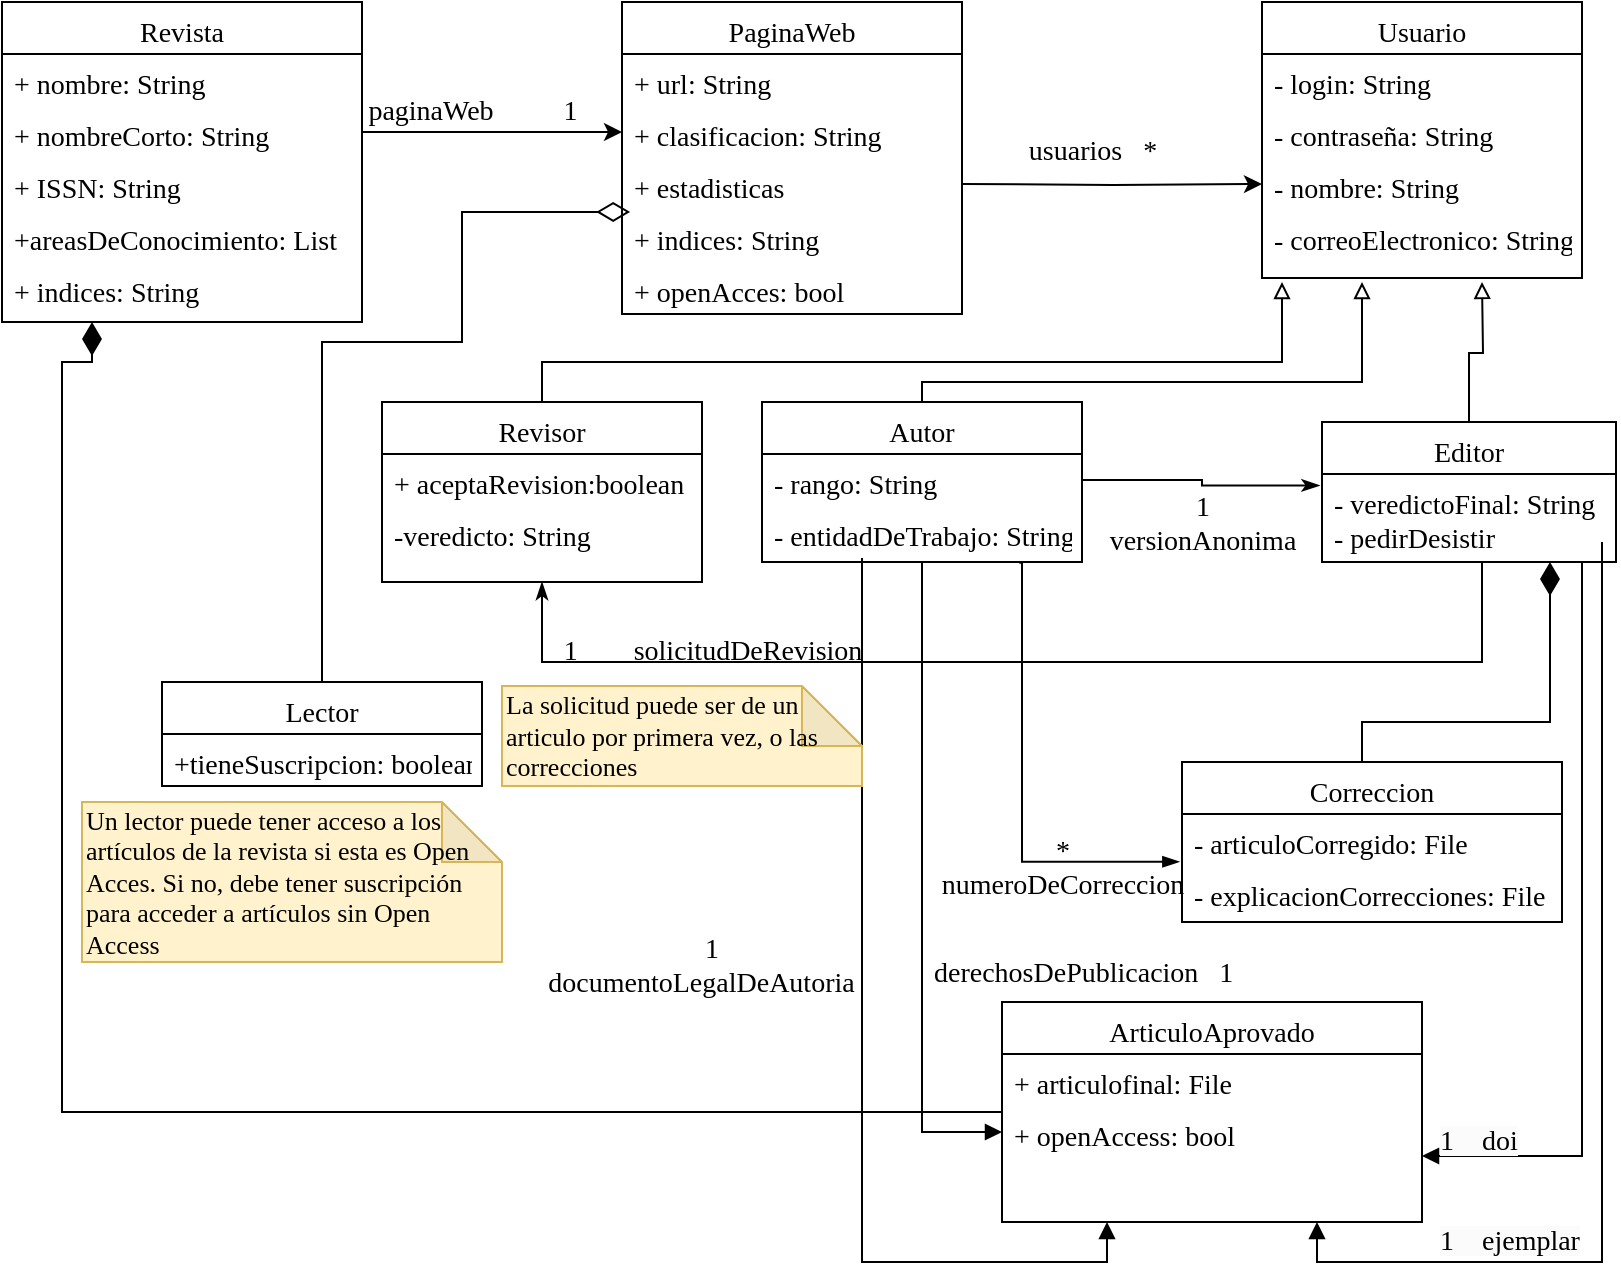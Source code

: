 <mxfile version="20.8.23" type="device"><diagram id="C5RBs43oDa-KdzZeNtuy" name="Page-1"><mxGraphModel dx="1051" dy="555" grid="1" gridSize="10" guides="1" tooltips="1" connect="1" arrows="1" fold="1" page="1" pageScale="1" pageWidth="827" pageHeight="1169" math="0" shadow="0"><root><mxCell id="WIyWlLk6GJQsqaUBKTNV-0"/><mxCell id="WIyWlLk6GJQsqaUBKTNV-1" parent="WIyWlLk6GJQsqaUBKTNV-0"/><mxCell id="zkfFHV4jXpPFQw0GAbJ--0" value="Usuario" style="swimlane;fontStyle=0;align=center;verticalAlign=top;childLayout=stackLayout;horizontal=1;startSize=26;horizontalStack=0;resizeParent=1;resizeLast=0;collapsible=1;marginBottom=0;rounded=0;shadow=0;strokeWidth=1;fontFamily=Times New Roman;fontSize=14;" parent="WIyWlLk6GJQsqaUBKTNV-1" vertex="1"><mxGeometry x="650" y="30" width="160" height="138" as="geometry"><mxRectangle x="220" y="120" width="160" height="26" as="alternateBounds"/></mxGeometry></mxCell><mxCell id="zkfFHV4jXpPFQw0GAbJ--1" value="- login: String" style="text;align=left;verticalAlign=top;spacingLeft=4;spacingRight=4;overflow=hidden;rotatable=0;points=[[0,0.5],[1,0.5]];portConstraint=eastwest;fontFamily=Times New Roman;fontSize=14;" parent="zkfFHV4jXpPFQw0GAbJ--0" vertex="1"><mxGeometry y="26" width="160" height="26" as="geometry"/></mxCell><mxCell id="zkfFHV4jXpPFQw0GAbJ--2" value="- contraseña: String" style="text;align=left;verticalAlign=top;spacingLeft=4;spacingRight=4;overflow=hidden;rotatable=0;points=[[0,0.5],[1,0.5]];portConstraint=eastwest;rounded=0;shadow=0;html=0;fontFamily=Times New Roman;fontSize=14;" parent="zkfFHV4jXpPFQw0GAbJ--0" vertex="1"><mxGeometry y="52" width="160" height="26" as="geometry"/></mxCell><mxCell id="zkfFHV4jXpPFQw0GAbJ--3" value="- nombre: String" style="text;align=left;verticalAlign=top;spacingLeft=4;spacingRight=4;overflow=hidden;rotatable=0;points=[[0,0.5],[1,0.5]];portConstraint=eastwest;rounded=0;shadow=0;html=0;fontFamily=Times New Roman;fontSize=14;" parent="zkfFHV4jXpPFQw0GAbJ--0" vertex="1"><mxGeometry y="78" width="160" height="26" as="geometry"/></mxCell><mxCell id="jLATCN010VaTycGzA8JC-1" value="- correoElectronico: String" style="text;align=left;verticalAlign=top;spacingLeft=4;spacingRight=4;overflow=hidden;rotatable=0;points=[[0,0.5],[1,0.5]];portConstraint=eastwest;rounded=0;shadow=0;html=0;fontFamily=Times New Roman;fontSize=14;" vertex="1" parent="zkfFHV4jXpPFQw0GAbJ--0"><mxGeometry y="104" width="160" height="26" as="geometry"/></mxCell><mxCell id="jLATCN010VaTycGzA8JC-56" style="edgeStyle=orthogonalEdgeStyle;rounded=0;orthogonalLoop=1;jettySize=auto;html=1;fontFamily=Times New Roman;fontSize=14;endArrow=block;endFill=0;" edge="1" parent="WIyWlLk6GJQsqaUBKTNV-1" source="jLATCN010VaTycGzA8JC-2"><mxGeometry relative="1" as="geometry"><mxPoint x="700" y="170" as="targetPoint"/><Array as="points"><mxPoint x="480" y="220"/><mxPoint x="700" y="220"/></Array></mxGeometry></mxCell><mxCell id="jLATCN010VaTycGzA8JC-73" style="edgeStyle=orthogonalEdgeStyle;rounded=0;orthogonalLoop=1;jettySize=auto;html=1;entryX=-0.007;entryY=0.918;entryDx=0;entryDy=0;fontFamily=Times New Roman;fontSize=14;endArrow=blockThin;endFill=1;exitX=0.804;exitY=1.09;exitDx=0;exitDy=0;exitPerimeter=0;entryPerimeter=0;" edge="1" parent="WIyWlLk6GJQsqaUBKTNV-1" source="jLATCN010VaTycGzA8JC-4" target="jLATCN010VaTycGzA8JC-23"><mxGeometry relative="1" as="geometry"><Array as="points"><mxPoint x="530" y="310"/><mxPoint x="530" y="460"/></Array></mxGeometry></mxCell><mxCell id="jLATCN010VaTycGzA8JC-78" style="edgeStyle=orthogonalEdgeStyle;rounded=0;orthogonalLoop=1;jettySize=auto;html=1;entryX=0;entryY=0.5;entryDx=0;entryDy=0;fontFamily=Times New Roman;fontSize=14;endArrow=block;endFill=1;" edge="1" parent="WIyWlLk6GJQsqaUBKTNV-1" source="jLATCN010VaTycGzA8JC-2"><mxGeometry relative="1" as="geometry"><mxPoint x="520" y="595" as="targetPoint"/><Array as="points"><mxPoint x="480" y="595"/></Array></mxGeometry></mxCell><mxCell id="jLATCN010VaTycGzA8JC-2" value="Autor" style="swimlane;fontStyle=0;align=center;verticalAlign=top;childLayout=stackLayout;horizontal=1;startSize=26;horizontalStack=0;resizeParent=1;resizeLast=0;collapsible=1;marginBottom=0;rounded=0;shadow=0;strokeWidth=1;fontFamily=Times New Roman;fontSize=14;" vertex="1" parent="WIyWlLk6GJQsqaUBKTNV-1"><mxGeometry x="400" y="230" width="160" height="80" as="geometry"><mxRectangle x="220" y="120" width="160" height="26" as="alternateBounds"/></mxGeometry></mxCell><mxCell id="jLATCN010VaTycGzA8JC-3" value="- rango: String" style="text;align=left;verticalAlign=top;spacingLeft=4;spacingRight=4;overflow=hidden;rotatable=0;points=[[0,0.5],[1,0.5]];portConstraint=eastwest;fontFamily=Times New Roman;fontSize=14;" vertex="1" parent="jLATCN010VaTycGzA8JC-2"><mxGeometry y="26" width="160" height="26" as="geometry"/></mxCell><mxCell id="jLATCN010VaTycGzA8JC-4" value="- entidadDeTrabajo: String" style="text;align=left;verticalAlign=top;spacingLeft=4;spacingRight=4;overflow=hidden;rotatable=0;points=[[0,0.5],[1,0.5]];portConstraint=eastwest;rounded=0;shadow=0;html=0;fontFamily=Times New Roman;fontSize=14;" vertex="1" parent="jLATCN010VaTycGzA8JC-2"><mxGeometry y="52" width="160" height="26" as="geometry"/></mxCell><mxCell id="jLATCN010VaTycGzA8JC-54" style="edgeStyle=orthogonalEdgeStyle;rounded=0;orthogonalLoop=1;jettySize=auto;html=1;fontFamily=Times New Roman;fontSize=14;endArrow=block;endFill=0;" edge="1" parent="WIyWlLk6GJQsqaUBKTNV-1" source="jLATCN010VaTycGzA8JC-7"><mxGeometry relative="1" as="geometry"><mxPoint x="660" y="170" as="targetPoint"/><Array as="points"><mxPoint x="290" y="210"/><mxPoint x="660" y="210"/></Array></mxGeometry></mxCell><mxCell id="jLATCN010VaTycGzA8JC-7" value="Revisor" style="swimlane;fontStyle=0;align=center;verticalAlign=top;childLayout=stackLayout;horizontal=1;startSize=26;horizontalStack=0;resizeParent=1;resizeLast=0;collapsible=1;marginBottom=0;rounded=0;shadow=0;strokeWidth=1;fontFamily=Times New Roman;fontSize=14;" vertex="1" parent="WIyWlLk6GJQsqaUBKTNV-1"><mxGeometry x="210" y="230" width="160" height="90" as="geometry"><mxRectangle x="220" y="120" width="160" height="26" as="alternateBounds"/></mxGeometry></mxCell><mxCell id="jLATCN010VaTycGzA8JC-8" value="+ aceptaRevision:boolean" style="text;align=left;verticalAlign=top;spacingLeft=4;spacingRight=4;overflow=hidden;rotatable=0;points=[[0,0.5],[1,0.5]];portConstraint=eastwest;fontFamily=Times New Roman;fontSize=14;" vertex="1" parent="jLATCN010VaTycGzA8JC-7"><mxGeometry y="26" width="160" height="26" as="geometry"/></mxCell><mxCell id="jLATCN010VaTycGzA8JC-60" value="-veredicto: String" style="text;align=left;verticalAlign=top;spacingLeft=4;spacingRight=4;overflow=hidden;rotatable=0;points=[[0,0.5],[1,0.5]];portConstraint=eastwest;fontFamily=Times New Roman;fontSize=14;" vertex="1" parent="jLATCN010VaTycGzA8JC-7"><mxGeometry y="52" width="160" height="26" as="geometry"/></mxCell><mxCell id="jLATCN010VaTycGzA8JC-86" style="edgeStyle=orthogonalEdgeStyle;rounded=0;orthogonalLoop=1;jettySize=auto;html=1;fontFamily=Times New Roman;fontSize=14;endArrow=diamondThin;endFill=0;endSize=14;entryX=0.024;entryY=0.038;entryDx=0;entryDy=0;entryPerimeter=0;" edge="1" parent="WIyWlLk6GJQsqaUBKTNV-1" source="jLATCN010VaTycGzA8JC-12" target="jLATCN010VaTycGzA8JC-48"><mxGeometry relative="1" as="geometry"><mxPoint x="450" y="200" as="targetPoint"/><Array as="points"><mxPoint x="180" y="200"/><mxPoint x="250" y="200"/><mxPoint x="250" y="135"/></Array></mxGeometry></mxCell><mxCell id="jLATCN010VaTycGzA8JC-12" value="Lector" style="swimlane;fontStyle=0;align=center;verticalAlign=top;childLayout=stackLayout;horizontal=1;startSize=26;horizontalStack=0;resizeParent=1;resizeLast=0;collapsible=1;marginBottom=0;rounded=0;shadow=0;strokeWidth=1;fontFamily=Times New Roman;fontSize=14;" vertex="1" parent="WIyWlLk6GJQsqaUBKTNV-1"><mxGeometry x="100" y="370" width="160" height="52" as="geometry"><mxRectangle x="220" y="120" width="160" height="26" as="alternateBounds"/></mxGeometry></mxCell><mxCell id="jLATCN010VaTycGzA8JC-13" value="+tieneSuscripcion: boolean" style="text;align=left;verticalAlign=top;spacingLeft=4;spacingRight=4;overflow=hidden;rotatable=0;points=[[0,0.5],[1,0.5]];portConstraint=eastwest;fontFamily=Times New Roman;fontSize=14;" vertex="1" parent="jLATCN010VaTycGzA8JC-12"><mxGeometry y="26" width="160" height="26" as="geometry"/></mxCell><mxCell id="jLATCN010VaTycGzA8JC-74" style="edgeStyle=orthogonalEdgeStyle;rounded=0;orthogonalLoop=1;jettySize=auto;html=1;fontFamily=Times New Roman;fontSize=14;endArrow=diamondThin;endFill=1;exitX=0.5;exitY=0;exitDx=0;exitDy=0;endSize=14;" edge="1" parent="WIyWlLk6GJQsqaUBKTNV-1" source="jLATCN010VaTycGzA8JC-22" target="jLATCN010VaTycGzA8JC-62"><mxGeometry relative="1" as="geometry"><mxPoint x="790" y="320" as="targetPoint"/><mxPoint x="700" y="390" as="sourcePoint"/><Array as="points"><mxPoint x="700" y="390"/><mxPoint x="794" y="390"/></Array></mxGeometry></mxCell><mxCell id="jLATCN010VaTycGzA8JC-22" value="Correccion" style="swimlane;fontStyle=0;align=center;verticalAlign=top;childLayout=stackLayout;horizontal=1;startSize=26;horizontalStack=0;resizeParent=1;resizeLast=0;collapsible=1;marginBottom=0;rounded=0;shadow=0;strokeWidth=1;fontFamily=Times New Roman;fontSize=14;" vertex="1" parent="WIyWlLk6GJQsqaUBKTNV-1"><mxGeometry x="610" y="410" width="190" height="80" as="geometry"><mxRectangle x="220" y="120" width="160" height="26" as="alternateBounds"/></mxGeometry></mxCell><mxCell id="jLATCN010VaTycGzA8JC-23" value="- articuloCorregido: File" style="text;align=left;verticalAlign=top;spacingLeft=4;spacingRight=4;overflow=hidden;rotatable=0;points=[[0,0.5],[1,0.5]];portConstraint=eastwest;fontFamily=Times New Roman;fontSize=14;" vertex="1" parent="jLATCN010VaTycGzA8JC-22"><mxGeometry y="26" width="190" height="26" as="geometry"/></mxCell><mxCell id="jLATCN010VaTycGzA8JC-24" value="- explicacionCorrecciones: File" style="text;align=left;verticalAlign=top;spacingLeft=4;spacingRight=4;overflow=hidden;rotatable=0;points=[[0,0.5],[1,0.5]];portConstraint=eastwest;rounded=0;shadow=0;html=0;fontFamily=Times New Roman;fontSize=14;" vertex="1" parent="jLATCN010VaTycGzA8JC-22"><mxGeometry y="52" width="190" height="26" as="geometry"/></mxCell><mxCell id="jLATCN010VaTycGzA8JC-84" style="edgeStyle=orthogonalEdgeStyle;rounded=0;orthogonalLoop=1;jettySize=auto;html=1;fontFamily=Times New Roman;fontSize=14;endArrow=diamondThin;endFill=1;endSize=14;entryX=0.25;entryY=1;entryDx=0;entryDy=0;" edge="1" parent="WIyWlLk6GJQsqaUBKTNV-1" source="jLATCN010VaTycGzA8JC-29" target="jLATCN010VaTycGzA8JC-35"><mxGeometry relative="1" as="geometry"><mxPoint x="120" y="240" as="targetPoint"/><Array as="points"><mxPoint x="50" y="585"/><mxPoint x="50" y="210"/><mxPoint x="65" y="210"/></Array></mxGeometry></mxCell><mxCell id="jLATCN010VaTycGzA8JC-29" value="ArticuloAprovado" style="swimlane;fontStyle=0;align=center;verticalAlign=top;childLayout=stackLayout;horizontal=1;startSize=26;horizontalStack=0;resizeParent=1;resizeLast=0;collapsible=1;marginBottom=0;rounded=0;shadow=0;strokeWidth=1;fontFamily=Times New Roman;fontSize=14;" vertex="1" parent="WIyWlLk6GJQsqaUBKTNV-1"><mxGeometry x="520" y="530" width="210" height="110" as="geometry"><mxRectangle x="220" y="120" width="160" height="26" as="alternateBounds"/></mxGeometry></mxCell><mxCell id="jLATCN010VaTycGzA8JC-30" value="+ articulofinal: File" style="text;align=left;verticalAlign=top;spacingLeft=4;spacingRight=4;overflow=hidden;rotatable=0;points=[[0,0.5],[1,0.5]];portConstraint=eastwest;fontFamily=Times New Roman;fontSize=14;" vertex="1" parent="jLATCN010VaTycGzA8JC-29"><mxGeometry y="26" width="210" height="26" as="geometry"/></mxCell><mxCell id="jLATCN010VaTycGzA8JC-33" value="+ openAccess: bool&#10;" style="text;align=left;verticalAlign=top;spacingLeft=4;spacingRight=4;overflow=hidden;rotatable=0;points=[[0,0.5],[1,0.5]];portConstraint=eastwest;rounded=0;shadow=0;html=0;fontFamily=Times New Roman;fontSize=14;" vertex="1" parent="jLATCN010VaTycGzA8JC-29"><mxGeometry y="52" width="210" height="26" as="geometry"/></mxCell><mxCell id="jLATCN010VaTycGzA8JC-35" value="Revista" style="swimlane;fontStyle=0;align=center;verticalAlign=top;childLayout=stackLayout;horizontal=1;startSize=26;horizontalStack=0;resizeParent=1;resizeLast=0;collapsible=1;marginBottom=0;rounded=0;shadow=0;strokeWidth=1;fontFamily=Times New Roman;fontSize=14;" vertex="1" parent="WIyWlLk6GJQsqaUBKTNV-1"><mxGeometry x="20" y="30" width="180" height="160" as="geometry"><mxRectangle x="220" y="120" width="160" height="26" as="alternateBounds"/></mxGeometry></mxCell><mxCell id="jLATCN010VaTycGzA8JC-36" value="+ nombre: String" style="text;align=left;verticalAlign=top;spacingLeft=4;spacingRight=4;overflow=hidden;rotatable=0;points=[[0,0.5],[1,0.5]];portConstraint=eastwest;fontFamily=Times New Roman;fontSize=14;" vertex="1" parent="jLATCN010VaTycGzA8JC-35"><mxGeometry y="26" width="180" height="26" as="geometry"/></mxCell><mxCell id="jLATCN010VaTycGzA8JC-37" value="+ nombreCorto: String" style="text;align=left;verticalAlign=top;spacingLeft=4;spacingRight=4;overflow=hidden;rotatable=0;points=[[0,0.5],[1,0.5]];portConstraint=eastwest;rounded=0;shadow=0;html=0;fontFamily=Times New Roman;fontSize=14;" vertex="1" parent="jLATCN010VaTycGzA8JC-35"><mxGeometry y="52" width="180" height="26" as="geometry"/></mxCell><mxCell id="jLATCN010VaTycGzA8JC-38" value="+ ISSN: String" style="text;align=left;verticalAlign=top;spacingLeft=4;spacingRight=4;overflow=hidden;rotatable=0;points=[[0,0.5],[1,0.5]];portConstraint=eastwest;rounded=0;shadow=0;html=0;fontFamily=Times New Roman;fontSize=14;" vertex="1" parent="jLATCN010VaTycGzA8JC-35"><mxGeometry y="78" width="180" height="26" as="geometry"/></mxCell><mxCell id="jLATCN010VaTycGzA8JC-39" value="+areasDeConocimiento: List&#10;" style="text;align=left;verticalAlign=top;spacingLeft=4;spacingRight=4;overflow=hidden;rotatable=0;points=[[0,0.5],[1,0.5]];portConstraint=eastwest;rounded=0;shadow=0;html=0;fontFamily=Times New Roman;fontSize=14;" vertex="1" parent="jLATCN010VaTycGzA8JC-35"><mxGeometry y="104" width="180" height="26" as="geometry"/></mxCell><mxCell id="jLATCN010VaTycGzA8JC-92" value="+ indices: String" style="text;align=left;verticalAlign=top;spacingLeft=4;spacingRight=4;overflow=hidden;rotatable=0;points=[[0,0.5],[1,0.5]];portConstraint=eastwest;rounded=0;shadow=0;html=0;fontFamily=Times New Roman;fontSize=14;" vertex="1" parent="jLATCN010VaTycGzA8JC-35"><mxGeometry y="130" width="180" height="26" as="geometry"/></mxCell><mxCell id="jLATCN010VaTycGzA8JC-43" value="PaginaWeb" style="swimlane;fontStyle=0;align=center;verticalAlign=top;childLayout=stackLayout;horizontal=1;startSize=26;horizontalStack=0;resizeParent=1;resizeLast=0;collapsible=1;marginBottom=0;rounded=0;shadow=0;strokeWidth=1;fontFamily=Times New Roman;fontSize=14;" vertex="1" parent="WIyWlLk6GJQsqaUBKTNV-1"><mxGeometry x="330" y="30" width="170" height="156" as="geometry"><mxRectangle x="220" y="120" width="160" height="26" as="alternateBounds"/></mxGeometry></mxCell><mxCell id="jLATCN010VaTycGzA8JC-44" value="+ url: String" style="text;align=left;verticalAlign=top;spacingLeft=4;spacingRight=4;overflow=hidden;rotatable=0;points=[[0,0.5],[1,0.5]];portConstraint=eastwest;fontFamily=Times New Roman;fontSize=14;" vertex="1" parent="jLATCN010VaTycGzA8JC-43"><mxGeometry y="26" width="170" height="26" as="geometry"/></mxCell><mxCell id="jLATCN010VaTycGzA8JC-47" value="+ clasificacion: String" style="text;align=left;verticalAlign=top;spacingLeft=4;spacingRight=4;overflow=hidden;rotatable=0;points=[[0,0.5],[1,0.5]];portConstraint=eastwest;rounded=0;shadow=0;html=0;fontFamily=Times New Roman;fontSize=14;" vertex="1" parent="jLATCN010VaTycGzA8JC-43"><mxGeometry y="52" width="170" height="26" as="geometry"/></mxCell><mxCell id="jLATCN010VaTycGzA8JC-45" value="+ estadisticas" style="text;align=left;verticalAlign=top;spacingLeft=4;spacingRight=4;overflow=hidden;rotatable=0;points=[[0,0.5],[1,0.5]];portConstraint=eastwest;rounded=0;shadow=0;html=0;fontFamily=Times New Roman;fontSize=14;" vertex="1" parent="jLATCN010VaTycGzA8JC-43"><mxGeometry y="78" width="170" height="26" as="geometry"/></mxCell><mxCell id="jLATCN010VaTycGzA8JC-48" value="+ indices: String" style="text;align=left;verticalAlign=top;spacingLeft=4;spacingRight=4;overflow=hidden;rotatable=0;points=[[0,0.5],[1,0.5]];portConstraint=eastwest;rounded=0;shadow=0;html=0;fontFamily=Times New Roman;fontSize=14;" vertex="1" parent="jLATCN010VaTycGzA8JC-43"><mxGeometry y="104" width="170" height="26" as="geometry"/></mxCell><mxCell id="jLATCN010VaTycGzA8JC-90" value="+ openAcces: bool" style="text;align=left;verticalAlign=top;spacingLeft=4;spacingRight=4;overflow=hidden;rotatable=0;points=[[0,0.5],[1,0.5]];portConstraint=eastwest;rounded=0;shadow=0;html=0;fontFamily=Times New Roman;fontSize=14;" vertex="1" parent="jLATCN010VaTycGzA8JC-43"><mxGeometry y="130" width="170" height="26" as="geometry"/></mxCell><mxCell id="jLATCN010VaTycGzA8JC-49" style="edgeStyle=orthogonalEdgeStyle;rounded=0;orthogonalLoop=1;jettySize=auto;html=1;fontFamily=Times New Roman;fontSize=14;entryX=0;entryY=0.5;entryDx=0;entryDy=0;" edge="1" parent="WIyWlLk6GJQsqaUBKTNV-1" source="jLATCN010VaTycGzA8JC-37" target="jLATCN010VaTycGzA8JC-47"><mxGeometry relative="1" as="geometry"><Array as="points"/></mxGeometry></mxCell><mxCell id="jLATCN010VaTycGzA8JC-50" value="paginaWeb&amp;nbsp; &amp;nbsp; &amp;nbsp; &amp;nbsp; &amp;nbsp; 1" style="text;html=1;align=center;verticalAlign=middle;resizable=0;points=[];autosize=1;strokeColor=none;fillColor=none;fontSize=14;fontFamily=Times New Roman;" vertex="1" parent="WIyWlLk6GJQsqaUBKTNV-1"><mxGeometry x="190" y="70" width="130" height="30" as="geometry"/></mxCell><mxCell id="jLATCN010VaTycGzA8JC-51" style="edgeStyle=orthogonalEdgeStyle;rounded=0;orthogonalLoop=1;jettySize=auto;html=1;fontFamily=Times New Roman;fontSize=14;" edge="1" parent="WIyWlLk6GJQsqaUBKTNV-1" target="zkfFHV4jXpPFQw0GAbJ--3"><mxGeometry relative="1" as="geometry"><mxPoint x="500" y="121" as="sourcePoint"/></mxGeometry></mxCell><mxCell id="jLATCN010VaTycGzA8JC-52" value="usuarios&amp;nbsp; &amp;nbsp;*" style="text;html=1;align=center;verticalAlign=middle;resizable=0;points=[];autosize=1;strokeColor=none;fillColor=none;fontSize=14;fontFamily=Times New Roman;" vertex="1" parent="WIyWlLk6GJQsqaUBKTNV-1"><mxGeometry x="520" y="90" width="90" height="30" as="geometry"/></mxCell><mxCell id="jLATCN010VaTycGzA8JC-69" style="edgeStyle=orthogonalEdgeStyle;rounded=0;orthogonalLoop=1;jettySize=auto;html=1;fontFamily=Times New Roman;fontSize=14;endArrow=block;endFill=0;" edge="1" parent="WIyWlLk6GJQsqaUBKTNV-1" source="jLATCN010VaTycGzA8JC-61"><mxGeometry relative="1" as="geometry"><mxPoint x="760" y="170" as="targetPoint"/></mxGeometry></mxCell><mxCell id="jLATCN010VaTycGzA8JC-71" style="edgeStyle=orthogonalEdgeStyle;rounded=0;orthogonalLoop=1;jettySize=auto;html=1;entryX=0.5;entryY=1;entryDx=0;entryDy=0;fontFamily=Times New Roman;fontSize=14;endArrow=classicThin;endFill=1;" edge="1" parent="WIyWlLk6GJQsqaUBKTNV-1" source="jLATCN010VaTycGzA8JC-61" target="jLATCN010VaTycGzA8JC-7"><mxGeometry relative="1" as="geometry"><Array as="points"><mxPoint x="760" y="360"/><mxPoint x="290" y="360"/></Array></mxGeometry></mxCell><mxCell id="jLATCN010VaTycGzA8JC-75" style="edgeStyle=orthogonalEdgeStyle;rounded=0;orthogonalLoop=1;jettySize=auto;html=1;fontFamily=Times New Roman;fontSize=14;endArrow=block;endFill=1;" edge="1" parent="WIyWlLk6GJQsqaUBKTNV-1" source="jLATCN010VaTycGzA8JC-61"><mxGeometry relative="1" as="geometry"><mxPoint x="730" y="607" as="targetPoint"/><Array as="points"><mxPoint x="810" y="607"/></Array></mxGeometry></mxCell><mxCell id="jLATCN010VaTycGzA8JC-61" value="Editor" style="swimlane;fontStyle=0;align=center;verticalAlign=top;childLayout=stackLayout;horizontal=1;startSize=26;horizontalStack=0;resizeParent=1;resizeLast=0;collapsible=1;marginBottom=0;rounded=0;shadow=0;strokeWidth=1;fontFamily=Times New Roman;fontSize=14;" vertex="1" parent="WIyWlLk6GJQsqaUBKTNV-1"><mxGeometry x="680" y="240" width="147" height="70" as="geometry"><mxRectangle x="220" y="120" width="160" height="26" as="alternateBounds"/></mxGeometry></mxCell><mxCell id="jLATCN010VaTycGzA8JC-62" value="- veredictoFinal: String&#10;- pedirDesistir" style="text;align=left;verticalAlign=top;spacingLeft=4;spacingRight=4;overflow=hidden;rotatable=0;points=[[0,0.5],[1,0.5]];portConstraint=eastwest;fontFamily=Times New Roman;fontSize=14;" vertex="1" parent="jLATCN010VaTycGzA8JC-61"><mxGeometry y="26" width="147" height="44" as="geometry"/></mxCell><mxCell id="jLATCN010VaTycGzA8JC-67" value="1&lt;br&gt;versionAnonima&lt;div style=&quot;border-color: var(--border-color); padding: 0px; margin: 0px;&quot;&gt;&lt;br style=&quot;border-color: var(--border-color); padding: 0px; margin: 0px;&quot;&gt;&lt;/div&gt;" style="text;html=1;align=center;verticalAlign=middle;resizable=0;points=[];autosize=1;strokeColor=none;fillColor=none;fontSize=14;fontFamily=Times New Roman;" vertex="1" parent="WIyWlLk6GJQsqaUBKTNV-1"><mxGeometry x="560" y="270" width="120" height="60" as="geometry"/></mxCell><mxCell id="jLATCN010VaTycGzA8JC-70" style="edgeStyle=orthogonalEdgeStyle;rounded=0;orthogonalLoop=1;jettySize=auto;html=1;entryX=-0.008;entryY=0.13;entryDx=0;entryDy=0;entryPerimeter=0;fontFamily=Times New Roman;fontSize=14;endArrow=classicThin;endFill=1;" edge="1" parent="WIyWlLk6GJQsqaUBKTNV-1" source="jLATCN010VaTycGzA8JC-3" target="jLATCN010VaTycGzA8JC-62"><mxGeometry relative="1" as="geometry"/></mxCell><mxCell id="jLATCN010VaTycGzA8JC-72" value="1&amp;nbsp; &amp;nbsp; &amp;nbsp; &amp;nbsp; solicitudDeRevision" style="text;html=1;align=center;verticalAlign=middle;resizable=0;points=[];autosize=1;strokeColor=none;fillColor=none;fontSize=14;fontFamily=Times New Roman;" vertex="1" parent="WIyWlLk6GJQsqaUBKTNV-1"><mxGeometry x="290" y="340" width="170" height="30" as="geometry"/></mxCell><mxCell id="jLATCN010VaTycGzA8JC-76" value="&lt;span style=&quot;color: rgb(0, 0, 0); font-family: &amp;quot;Times New Roman&amp;quot;; font-size: 14px; font-style: normal; font-variant-ligatures: normal; font-variant-caps: normal; font-weight: 400; letter-spacing: normal; orphans: 2; text-align: left; text-indent: 0px; text-transform: none; widows: 2; word-spacing: 0px; -webkit-text-stroke-width: 0px; background-color: rgb(251, 251, 251); text-decoration-thickness: initial; text-decoration-style: initial; text-decoration-color: initial; float: none; display: inline !important;&quot;&gt;1&amp;nbsp; &amp;nbsp; doi&lt;br&gt;&lt;br&gt;&lt;br&gt;1&amp;nbsp; &amp;nbsp; ejemplar&lt;br&gt;&lt;/span&gt;" style="text;whiteSpace=wrap;html=1;fontSize=14;fontFamily=Times New Roman;" vertex="1" parent="WIyWlLk6GJQsqaUBKTNV-1"><mxGeometry x="737" y="585" width="90" height="65" as="geometry"/></mxCell><mxCell id="jLATCN010VaTycGzA8JC-79" style="edgeStyle=orthogonalEdgeStyle;rounded=0;orthogonalLoop=1;jettySize=auto;html=1;fontFamily=Times New Roman;fontSize=14;endArrow=block;endFill=1;entryX=0.75;entryY=1;entryDx=0;entryDy=0;" edge="1" parent="WIyWlLk6GJQsqaUBKTNV-1" target="jLATCN010VaTycGzA8JC-29"><mxGeometry relative="1" as="geometry"><mxPoint x="820" y="300" as="sourcePoint"/><mxPoint x="730" y="640" as="targetPoint"/><Array as="points"><mxPoint x="820" y="660"/><mxPoint x="677" y="660"/></Array></mxGeometry></mxCell><mxCell id="jLATCN010VaTycGzA8JC-80" value="1&#10;documentoLegalDeAutoria   &#10;" style="text;align=center;verticalAlign=top;spacingLeft=4;spacingRight=4;overflow=hidden;rotatable=0;points=[[0,0.5],[1,0.5]];portConstraint=eastwest;rounded=0;shadow=0;html=0;fontFamily=Times New Roman;fontSize=14;" vertex="1" parent="WIyWlLk6GJQsqaUBKTNV-1"><mxGeometry x="270" y="488" width="210" height="50" as="geometry"/></mxCell><mxCell id="jLATCN010VaTycGzA8JC-81" value="derechosDePublicacion   1" style="text;align=left;verticalAlign=top;spacingLeft=4;spacingRight=4;overflow=hidden;rotatable=0;points=[[0,0.5],[1,0.5]];portConstraint=eastwest;rounded=0;shadow=0;html=0;fontFamily=Times New Roman;fontSize=14;" vertex="1" parent="WIyWlLk6GJQsqaUBKTNV-1"><mxGeometry x="480" y="500" width="210" height="26" as="geometry"/></mxCell><mxCell id="jLATCN010VaTycGzA8JC-83" style="edgeStyle=orthogonalEdgeStyle;rounded=0;orthogonalLoop=1;jettySize=auto;html=1;entryX=0.25;entryY=1;entryDx=0;entryDy=0;fontFamily=Times New Roman;fontSize=14;endArrow=block;endFill=1;" edge="1" parent="WIyWlLk6GJQsqaUBKTNV-1" source="jLATCN010VaTycGzA8JC-4" target="jLATCN010VaTycGzA8JC-29"><mxGeometry relative="1" as="geometry"><Array as="points"><mxPoint x="450" y="660"/><mxPoint x="573" y="660"/></Array></mxGeometry></mxCell><mxCell id="jLATCN010VaTycGzA8JC-85" value="*&lt;br&gt;numeroDeCorreccion" style="text;html=1;align=center;verticalAlign=middle;resizable=0;points=[];autosize=1;strokeColor=none;fillColor=none;fontSize=14;fontFamily=Times New Roman;" vertex="1" parent="WIyWlLk6GJQsqaUBKTNV-1"><mxGeometry x="480" y="438" width="140" height="50" as="geometry"/></mxCell><mxCell id="jLATCN010VaTycGzA8JC-88" value="La solicitud puede ser de un articulo por primera vez, o las correcciones" style="shape=note;whiteSpace=wrap;html=1;backgroundOutline=1;darkOpacity=0.05;fontFamily=Times New Roman;fontSize=13;align=left;fillColor=#fff2cc;strokeColor=#d6b656;" vertex="1" parent="WIyWlLk6GJQsqaUBKTNV-1"><mxGeometry x="270" y="372" width="180" height="50" as="geometry"/></mxCell><mxCell id="jLATCN010VaTycGzA8JC-93" value="Un lector puede tener acceso a los artículos de la revista si esta es Open Acces. Si no, debe tener suscripción para acceder a artículos sin Open Access" style="shape=note;whiteSpace=wrap;html=1;backgroundOutline=1;darkOpacity=0.05;fontFamily=Times New Roman;fontSize=13;align=left;fillColor=#fff2cc;strokeColor=#d6b656;" vertex="1" parent="WIyWlLk6GJQsqaUBKTNV-1"><mxGeometry x="60" y="430" width="210" height="80" as="geometry"/></mxCell></root></mxGraphModel></diagram></mxfile>